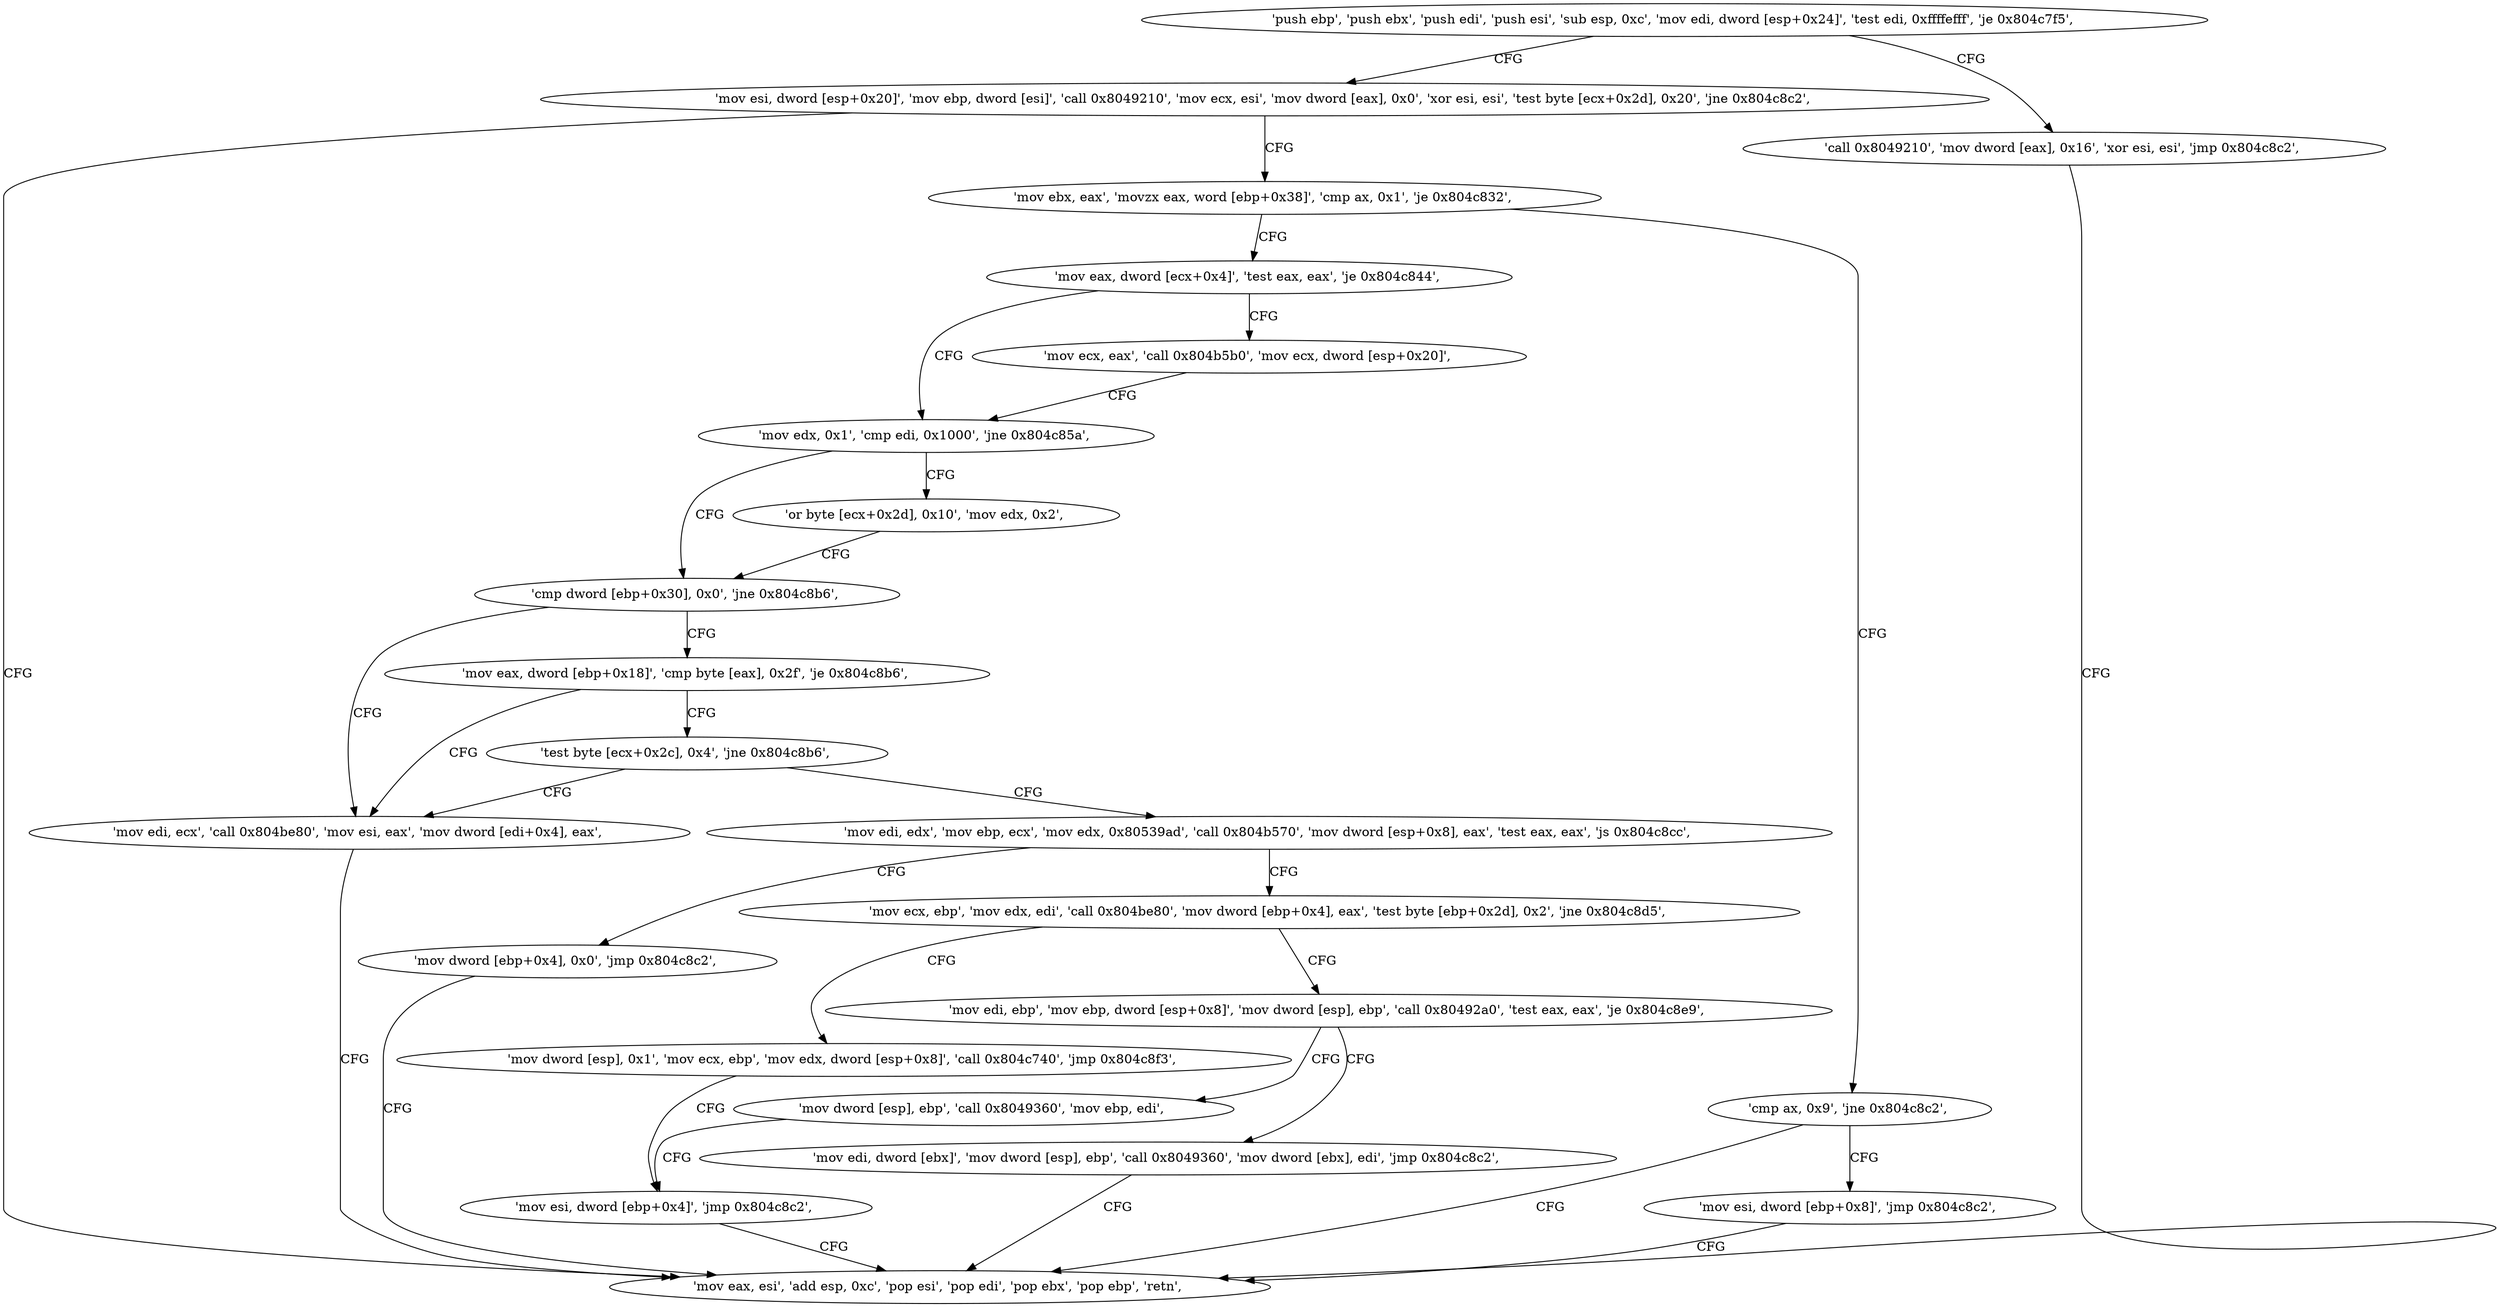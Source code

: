 digraph "func" {
"134531024" [label = "'push ebp', 'push ebx', 'push edi', 'push esi', 'sub esp, 0xc', 'mov edi, dword [esp+0x24]', 'test edi, 0xffffefff', 'je 0x804c7f5', " ]
"134531061" [label = "'mov esi, dword [esp+0x20]', 'mov ebp, dword [esi]', 'call 0x8049210', 'mov ecx, esi', 'mov dword [eax], 0x0', 'xor esi, esi', 'test byte [ecx+0x2d], 0x20', 'jne 0x804c8c2', " ]
"134531043" [label = "'call 0x8049210', 'mov dword [eax], 0x16', 'xor esi, esi', 'jmp 0x804c8c2', " ]
"134531266" [label = "'mov eax, esi', 'add esp, 0xc', 'pop esi', 'pop edi', 'pop ebx', 'pop ebp', 'retn', " ]
"134531092" [label = "'mov ebx, eax', 'movzx eax, word [ebp+0x38]', 'cmp ax, 0x1', 'je 0x804c832', " ]
"134531122" [label = "'mov eax, dword [ecx+0x4]', 'test eax, eax', 'je 0x804c844', " ]
"134531104" [label = "'cmp ax, 0x9', 'jne 0x804c8c2', " ]
"134531140" [label = "'mov edx, 0x1', 'cmp edi, 0x1000', 'jne 0x804c85a', " ]
"134531129" [label = "'mov ecx, eax', 'call 0x804b5b0', 'mov ecx, dword [esp+0x20]', " ]
"134531114" [label = "'mov esi, dword [ebp+0x8]', 'jmp 0x804c8c2', " ]
"134531162" [label = "'cmp dword [ebp+0x30], 0x0', 'jne 0x804c8b6', " ]
"134531153" [label = "'or byte [ecx+0x2d], 0x10', 'mov edx, 0x2', " ]
"134531254" [label = "'mov edi, ecx', 'call 0x804be80', 'mov esi, eax', 'mov dword [edi+0x4], eax', " ]
"134531168" [label = "'mov eax, dword [ebp+0x18]', 'cmp byte [eax], 0x2f', 'je 0x804c8b6', " ]
"134531176" [label = "'test byte [ecx+0x2c], 0x4', 'jne 0x804c8b6', " ]
"134531182" [label = "'mov edi, edx', 'mov ebp, ecx', 'mov edx, 0x80539ad', 'call 0x804b570', 'mov dword [esp+0x8], eax', 'test eax, eax', 'js 0x804c8cc', " ]
"134531276" [label = "'mov dword [ebp+0x4], 0x0', 'jmp 0x804c8c2', " ]
"134531204" [label = "'mov ecx, ebp', 'mov edx, edi', 'call 0x804be80', 'mov dword [ebp+0x4], eax', 'test byte [ebp+0x2d], 0x2', 'jne 0x804c8d5', " ]
"134531285" [label = "'mov dword [esp], 0x1', 'mov ecx, ebp', 'mov edx, dword [esp+0x8]', 'call 0x804c740', 'jmp 0x804c8f3', " ]
"134531222" [label = "'mov edi, ebp', 'mov ebp, dword [esp+0x8]', 'mov dword [esp], ebp', 'call 0x80492a0', 'test eax, eax', 'je 0x804c8e9', " ]
"134531315" [label = "'mov esi, dword [ebp+0x4]', 'jmp 0x804c8c2', " ]
"134531305" [label = "'mov dword [esp], ebp', 'call 0x8049360', 'mov ebp, edi', " ]
"134531240" [label = "'mov edi, dword [ebx]', 'mov dword [esp], ebp', 'call 0x8049360', 'mov dword [ebx], edi', 'jmp 0x804c8c2', " ]
"134531024" -> "134531061" [ label = "CFG" ]
"134531024" -> "134531043" [ label = "CFG" ]
"134531061" -> "134531266" [ label = "CFG" ]
"134531061" -> "134531092" [ label = "CFG" ]
"134531043" -> "134531266" [ label = "CFG" ]
"134531092" -> "134531122" [ label = "CFG" ]
"134531092" -> "134531104" [ label = "CFG" ]
"134531122" -> "134531140" [ label = "CFG" ]
"134531122" -> "134531129" [ label = "CFG" ]
"134531104" -> "134531266" [ label = "CFG" ]
"134531104" -> "134531114" [ label = "CFG" ]
"134531140" -> "134531162" [ label = "CFG" ]
"134531140" -> "134531153" [ label = "CFG" ]
"134531129" -> "134531140" [ label = "CFG" ]
"134531114" -> "134531266" [ label = "CFG" ]
"134531162" -> "134531254" [ label = "CFG" ]
"134531162" -> "134531168" [ label = "CFG" ]
"134531153" -> "134531162" [ label = "CFG" ]
"134531254" -> "134531266" [ label = "CFG" ]
"134531168" -> "134531254" [ label = "CFG" ]
"134531168" -> "134531176" [ label = "CFG" ]
"134531176" -> "134531254" [ label = "CFG" ]
"134531176" -> "134531182" [ label = "CFG" ]
"134531182" -> "134531276" [ label = "CFG" ]
"134531182" -> "134531204" [ label = "CFG" ]
"134531276" -> "134531266" [ label = "CFG" ]
"134531204" -> "134531285" [ label = "CFG" ]
"134531204" -> "134531222" [ label = "CFG" ]
"134531285" -> "134531315" [ label = "CFG" ]
"134531222" -> "134531305" [ label = "CFG" ]
"134531222" -> "134531240" [ label = "CFG" ]
"134531315" -> "134531266" [ label = "CFG" ]
"134531305" -> "134531315" [ label = "CFG" ]
"134531240" -> "134531266" [ label = "CFG" ]
}
